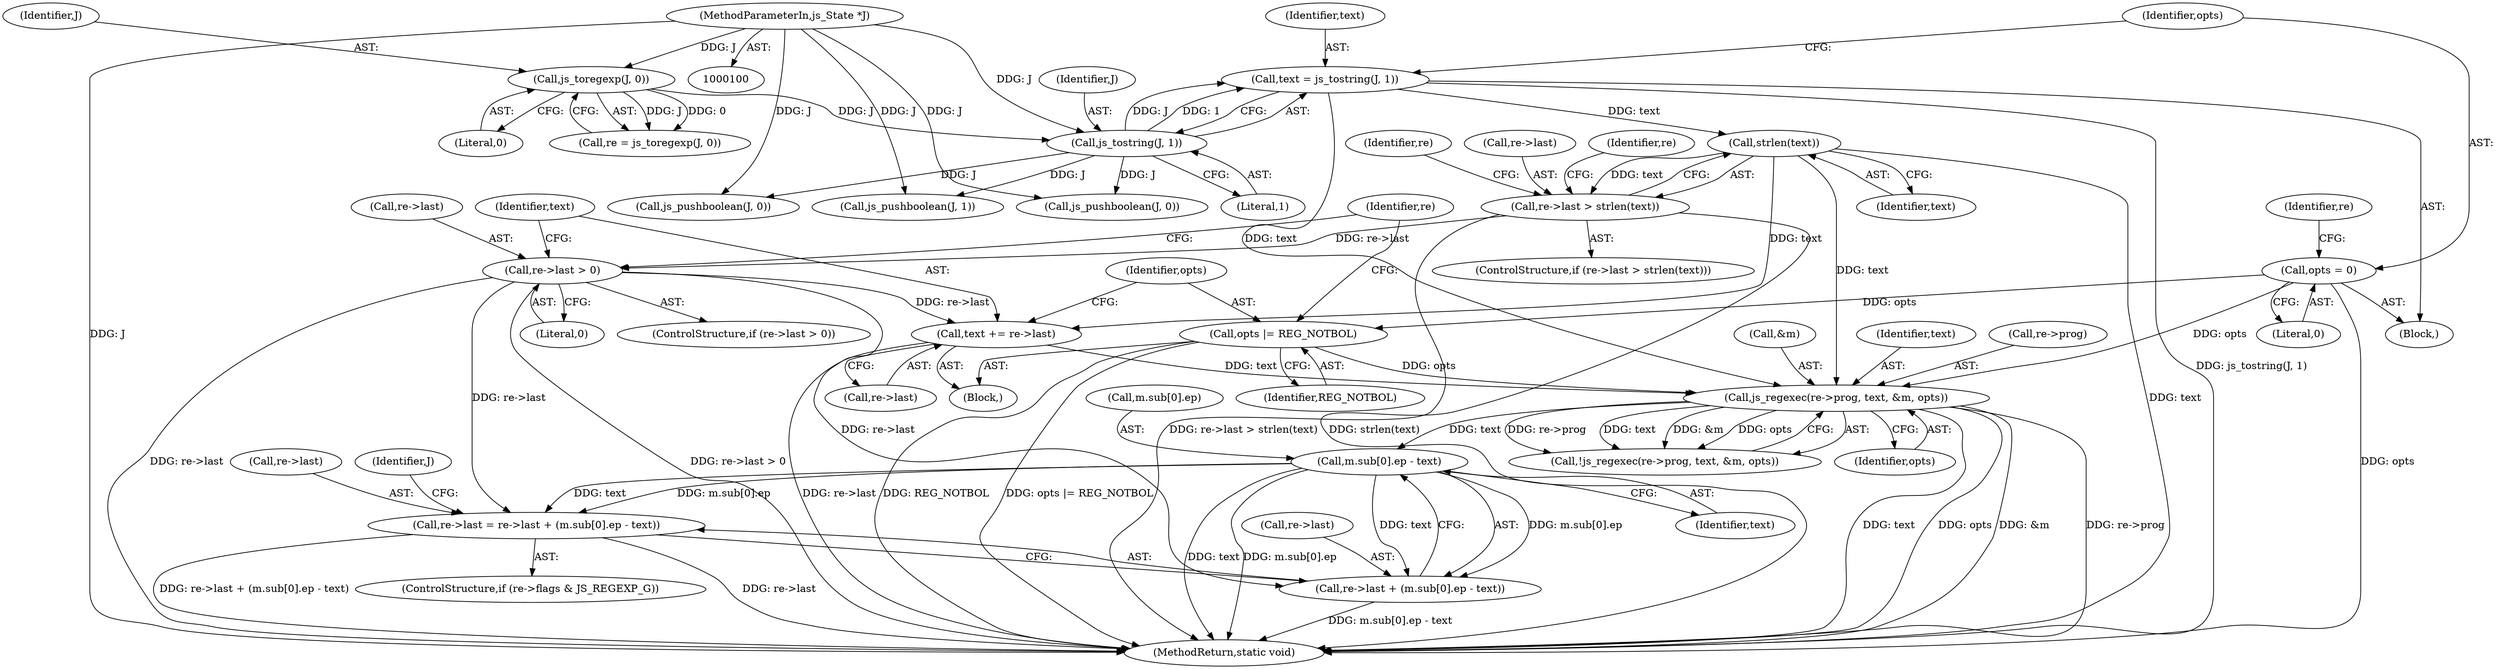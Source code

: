 digraph "1_mujs_00d4606c3baf813b7b1c176823b2729bf51002a2@array" {
"1000184" [label="(Call,m.sub[0].ep - text)"];
"1000161" [label="(Call,js_regexec(re->prog, text, &m, opts))"];
"1000151" [label="(Call,text += re->last)"];
"1000145" [label="(Call,re->last > 0)"];
"1000128" [label="(Call,re->last > strlen(text))"];
"1000132" [label="(Call,strlen(text))"];
"1000112" [label="(Call,text = js_tostring(J, 1))"];
"1000114" [label="(Call,js_tostring(J, 1))"];
"1000109" [label="(Call,js_toregexp(J, 0))"];
"1000101" [label="(MethodParameterIn,js_State *J)"];
"1000156" [label="(Call,opts |= REG_NOTBOL)"];
"1000117" [label="(Call,opts = 0)"];
"1000176" [label="(Call,re->last = re->last + (m.sub[0].ep - text))"];
"1000180" [label="(Call,re->last + (m.sub[0].ep - text))"];
"1000160" [label="(Call,!js_regexec(re->prog, text, &m, opts))"];
"1000193" [label="(Call,js_pushboolean(J, 1))"];
"1000208" [label="(Call,js_pushboolean(J, 0))"];
"1000153" [label="(Call,re->last)"];
"1000110" [label="(Identifier,J)"];
"1000185" [label="(Call,m.sub[0].ep)"];
"1000157" [label="(Identifier,opts)"];
"1000151" [label="(Call,text += re->last)"];
"1000211" [label="(MethodReturn,static void)"];
"1000147" [label="(Identifier,re)"];
"1000107" [label="(Call,re = js_toregexp(J, 0))"];
"1000158" [label="(Identifier,REG_NOTBOL)"];
"1000114" [label="(Call,js_tostring(J, 1))"];
"1000113" [label="(Identifier,text)"];
"1000145" [label="(Call,re->last > 0)"];
"1000132" [label="(Call,strlen(text))"];
"1000112" [label="(Call,text = js_tostring(J, 1))"];
"1000177" [label="(Call,re->last)"];
"1000146" [label="(Call,re->last)"];
"1000180" [label="(Call,re->last + (m.sub[0].ep - text))"];
"1000168" [label="(Identifier,opts)"];
"1000115" [label="(Identifier,J)"];
"1000140" [label="(Call,js_pushboolean(J, 0))"];
"1000162" [label="(Call,re->prog)"];
"1000116" [label="(Literal,1)"];
"1000129" [label="(Call,re->last)"];
"1000194" [label="(Identifier,J)"];
"1000176" [label="(Call,re->last = re->last + (m.sub[0].ep - text))"];
"1000101" [label="(MethodParameterIn,js_State *J)"];
"1000161" [label="(Call,js_regexec(re->prog, text, &m, opts))"];
"1000137" [label="(Identifier,re)"];
"1000118" [label="(Identifier,opts)"];
"1000150" [label="(Block,)"];
"1000156" [label="(Call,opts |= REG_NOTBOL)"];
"1000111" [label="(Literal,0)"];
"1000102" [label="(Block,)"];
"1000133" [label="(Identifier,text)"];
"1000181" [label="(Call,re->last)"];
"1000144" [label="(ControlStructure,if (re->last > 0))"];
"1000149" [label="(Literal,0)"];
"1000184" [label="(Call,m.sub[0].ep - text)"];
"1000119" [label="(Literal,0)"];
"1000117" [label="(Call,opts = 0)"];
"1000163" [label="(Identifier,re)"];
"1000127" [label="(ControlStructure,if (re->last > strlen(text)))"];
"1000109" [label="(Call,js_toregexp(J, 0))"];
"1000123" [label="(Identifier,re)"];
"1000166" [label="(Call,&m)"];
"1000152" [label="(Identifier,text)"];
"1000165" [label="(Identifier,text)"];
"1000170" [label="(ControlStructure,if (re->flags & JS_REGEXP_G))"];
"1000128" [label="(Call,re->last > strlen(text))"];
"1000192" [label="(Identifier,text)"];
"1000184" -> "1000180"  [label="AST: "];
"1000184" -> "1000192"  [label="CFG: "];
"1000185" -> "1000184"  [label="AST: "];
"1000192" -> "1000184"  [label="AST: "];
"1000180" -> "1000184"  [label="CFG: "];
"1000184" -> "1000211"  [label="DDG: m.sub[0].ep"];
"1000184" -> "1000211"  [label="DDG: text"];
"1000184" -> "1000176"  [label="DDG: m.sub[0].ep"];
"1000184" -> "1000176"  [label="DDG: text"];
"1000184" -> "1000180"  [label="DDG: m.sub[0].ep"];
"1000184" -> "1000180"  [label="DDG: text"];
"1000161" -> "1000184"  [label="DDG: text"];
"1000161" -> "1000160"  [label="AST: "];
"1000161" -> "1000168"  [label="CFG: "];
"1000162" -> "1000161"  [label="AST: "];
"1000165" -> "1000161"  [label="AST: "];
"1000166" -> "1000161"  [label="AST: "];
"1000168" -> "1000161"  [label="AST: "];
"1000160" -> "1000161"  [label="CFG: "];
"1000161" -> "1000211"  [label="DDG: opts"];
"1000161" -> "1000211"  [label="DDG: &m"];
"1000161" -> "1000211"  [label="DDG: re->prog"];
"1000161" -> "1000211"  [label="DDG: text"];
"1000161" -> "1000160"  [label="DDG: re->prog"];
"1000161" -> "1000160"  [label="DDG: text"];
"1000161" -> "1000160"  [label="DDG: &m"];
"1000161" -> "1000160"  [label="DDG: opts"];
"1000151" -> "1000161"  [label="DDG: text"];
"1000132" -> "1000161"  [label="DDG: text"];
"1000112" -> "1000161"  [label="DDG: text"];
"1000156" -> "1000161"  [label="DDG: opts"];
"1000117" -> "1000161"  [label="DDG: opts"];
"1000151" -> "1000150"  [label="AST: "];
"1000151" -> "1000153"  [label="CFG: "];
"1000152" -> "1000151"  [label="AST: "];
"1000153" -> "1000151"  [label="AST: "];
"1000157" -> "1000151"  [label="CFG: "];
"1000151" -> "1000211"  [label="DDG: re->last"];
"1000145" -> "1000151"  [label="DDG: re->last"];
"1000132" -> "1000151"  [label="DDG: text"];
"1000145" -> "1000144"  [label="AST: "];
"1000145" -> "1000149"  [label="CFG: "];
"1000146" -> "1000145"  [label="AST: "];
"1000149" -> "1000145"  [label="AST: "];
"1000152" -> "1000145"  [label="CFG: "];
"1000163" -> "1000145"  [label="CFG: "];
"1000145" -> "1000211"  [label="DDG: re->last > 0"];
"1000145" -> "1000211"  [label="DDG: re->last"];
"1000128" -> "1000145"  [label="DDG: re->last"];
"1000145" -> "1000176"  [label="DDG: re->last"];
"1000145" -> "1000180"  [label="DDG: re->last"];
"1000128" -> "1000127"  [label="AST: "];
"1000128" -> "1000132"  [label="CFG: "];
"1000129" -> "1000128"  [label="AST: "];
"1000132" -> "1000128"  [label="AST: "];
"1000137" -> "1000128"  [label="CFG: "];
"1000147" -> "1000128"  [label="CFG: "];
"1000128" -> "1000211"  [label="DDG: strlen(text)"];
"1000128" -> "1000211"  [label="DDG: re->last > strlen(text)"];
"1000132" -> "1000128"  [label="DDG: text"];
"1000132" -> "1000133"  [label="CFG: "];
"1000133" -> "1000132"  [label="AST: "];
"1000132" -> "1000211"  [label="DDG: text"];
"1000112" -> "1000132"  [label="DDG: text"];
"1000112" -> "1000102"  [label="AST: "];
"1000112" -> "1000114"  [label="CFG: "];
"1000113" -> "1000112"  [label="AST: "];
"1000114" -> "1000112"  [label="AST: "];
"1000118" -> "1000112"  [label="CFG: "];
"1000112" -> "1000211"  [label="DDG: js_tostring(J, 1)"];
"1000114" -> "1000112"  [label="DDG: J"];
"1000114" -> "1000112"  [label="DDG: 1"];
"1000114" -> "1000116"  [label="CFG: "];
"1000115" -> "1000114"  [label="AST: "];
"1000116" -> "1000114"  [label="AST: "];
"1000109" -> "1000114"  [label="DDG: J"];
"1000101" -> "1000114"  [label="DDG: J"];
"1000114" -> "1000140"  [label="DDG: J"];
"1000114" -> "1000193"  [label="DDG: J"];
"1000114" -> "1000208"  [label="DDG: J"];
"1000109" -> "1000107"  [label="AST: "];
"1000109" -> "1000111"  [label="CFG: "];
"1000110" -> "1000109"  [label="AST: "];
"1000111" -> "1000109"  [label="AST: "];
"1000107" -> "1000109"  [label="CFG: "];
"1000109" -> "1000107"  [label="DDG: J"];
"1000109" -> "1000107"  [label="DDG: 0"];
"1000101" -> "1000109"  [label="DDG: J"];
"1000101" -> "1000100"  [label="AST: "];
"1000101" -> "1000211"  [label="DDG: J"];
"1000101" -> "1000140"  [label="DDG: J"];
"1000101" -> "1000193"  [label="DDG: J"];
"1000101" -> "1000208"  [label="DDG: J"];
"1000156" -> "1000150"  [label="AST: "];
"1000156" -> "1000158"  [label="CFG: "];
"1000157" -> "1000156"  [label="AST: "];
"1000158" -> "1000156"  [label="AST: "];
"1000163" -> "1000156"  [label="CFG: "];
"1000156" -> "1000211"  [label="DDG: REG_NOTBOL"];
"1000156" -> "1000211"  [label="DDG: opts |= REG_NOTBOL"];
"1000117" -> "1000156"  [label="DDG: opts"];
"1000117" -> "1000102"  [label="AST: "];
"1000117" -> "1000119"  [label="CFG: "];
"1000118" -> "1000117"  [label="AST: "];
"1000119" -> "1000117"  [label="AST: "];
"1000123" -> "1000117"  [label="CFG: "];
"1000117" -> "1000211"  [label="DDG: opts"];
"1000176" -> "1000170"  [label="AST: "];
"1000176" -> "1000180"  [label="CFG: "];
"1000177" -> "1000176"  [label="AST: "];
"1000180" -> "1000176"  [label="AST: "];
"1000194" -> "1000176"  [label="CFG: "];
"1000176" -> "1000211"  [label="DDG: re->last"];
"1000176" -> "1000211"  [label="DDG: re->last + (m.sub[0].ep - text)"];
"1000181" -> "1000180"  [label="AST: "];
"1000180" -> "1000211"  [label="DDG: m.sub[0].ep - text"];
}
